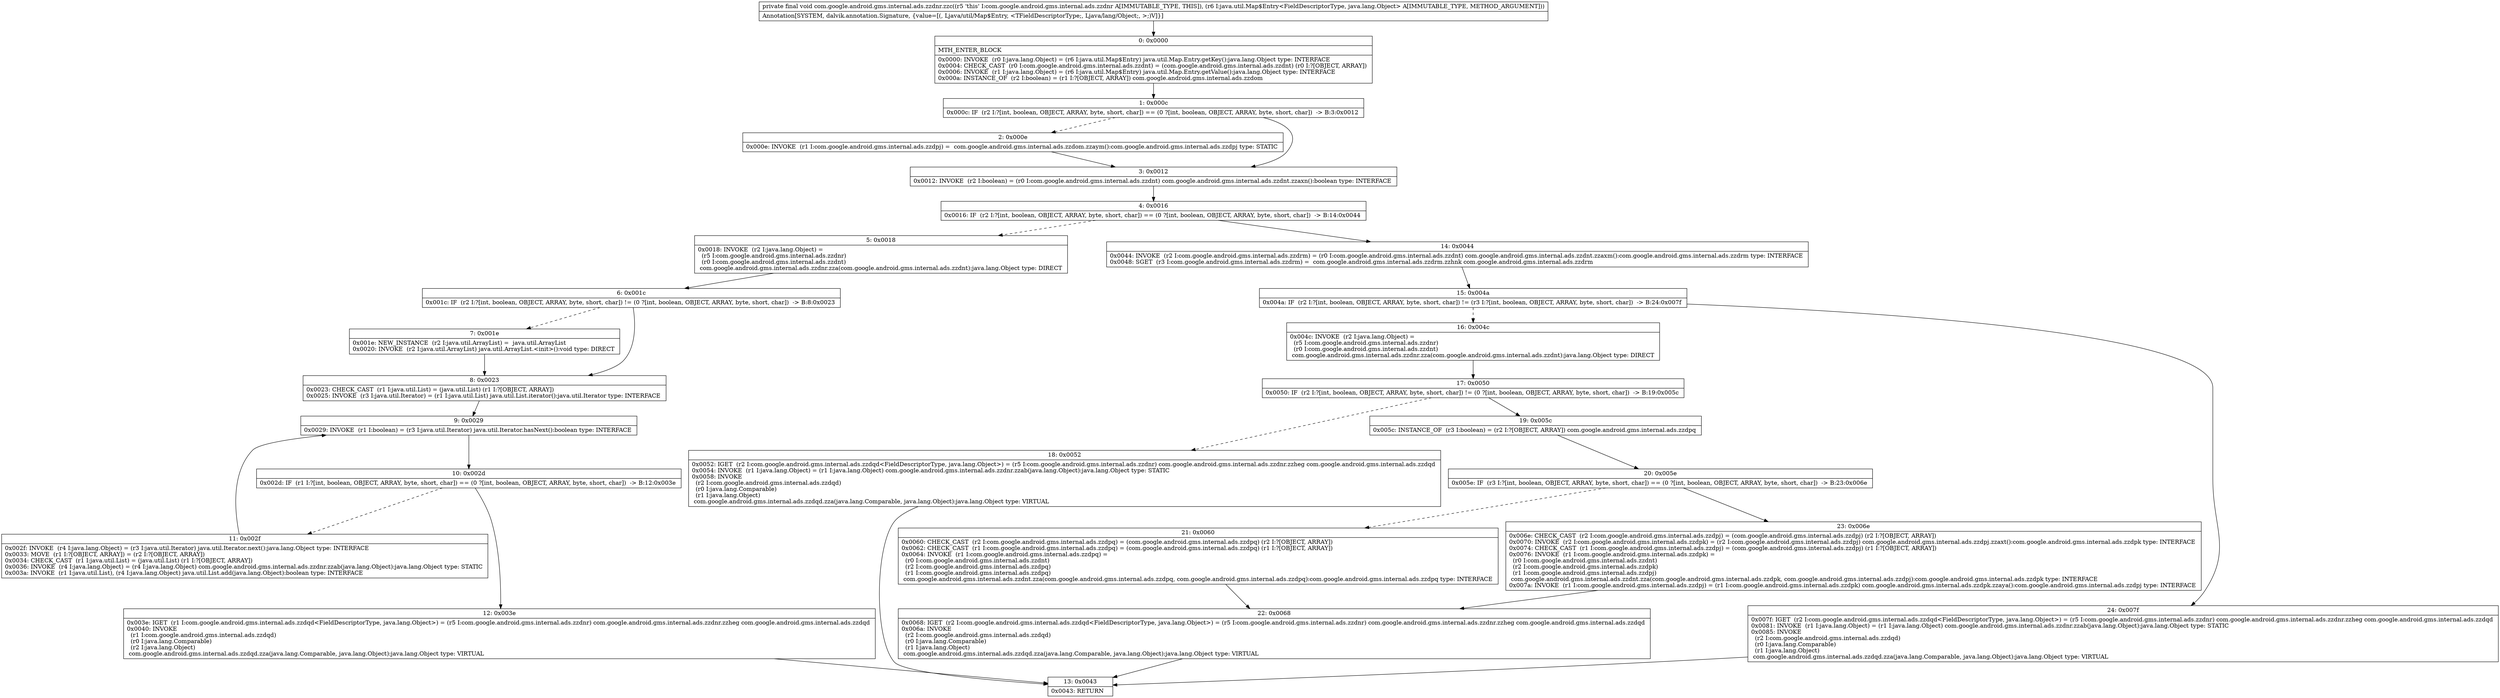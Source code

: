digraph "CFG forcom.google.android.gms.internal.ads.zzdnr.zzc(Ljava\/util\/Map$Entry;)V" {
Node_0 [shape=record,label="{0\:\ 0x0000|MTH_ENTER_BLOCK\l|0x0000: INVOKE  (r0 I:java.lang.Object) = (r6 I:java.util.Map$Entry) java.util.Map.Entry.getKey():java.lang.Object type: INTERFACE \l0x0004: CHECK_CAST  (r0 I:com.google.android.gms.internal.ads.zzdnt) = (com.google.android.gms.internal.ads.zzdnt) (r0 I:?[OBJECT, ARRAY]) \l0x0006: INVOKE  (r1 I:java.lang.Object) = (r6 I:java.util.Map$Entry) java.util.Map.Entry.getValue():java.lang.Object type: INTERFACE \l0x000a: INSTANCE_OF  (r2 I:boolean) = (r1 I:?[OBJECT, ARRAY]) com.google.android.gms.internal.ads.zzdom \l}"];
Node_1 [shape=record,label="{1\:\ 0x000c|0x000c: IF  (r2 I:?[int, boolean, OBJECT, ARRAY, byte, short, char]) == (0 ?[int, boolean, OBJECT, ARRAY, byte, short, char])  \-\> B:3:0x0012 \l}"];
Node_2 [shape=record,label="{2\:\ 0x000e|0x000e: INVOKE  (r1 I:com.google.android.gms.internal.ads.zzdpj) =  com.google.android.gms.internal.ads.zzdom.zzaym():com.google.android.gms.internal.ads.zzdpj type: STATIC \l}"];
Node_3 [shape=record,label="{3\:\ 0x0012|0x0012: INVOKE  (r2 I:boolean) = (r0 I:com.google.android.gms.internal.ads.zzdnt) com.google.android.gms.internal.ads.zzdnt.zzaxn():boolean type: INTERFACE \l}"];
Node_4 [shape=record,label="{4\:\ 0x0016|0x0016: IF  (r2 I:?[int, boolean, OBJECT, ARRAY, byte, short, char]) == (0 ?[int, boolean, OBJECT, ARRAY, byte, short, char])  \-\> B:14:0x0044 \l}"];
Node_5 [shape=record,label="{5\:\ 0x0018|0x0018: INVOKE  (r2 I:java.lang.Object) = \l  (r5 I:com.google.android.gms.internal.ads.zzdnr)\l  (r0 I:com.google.android.gms.internal.ads.zzdnt)\l com.google.android.gms.internal.ads.zzdnr.zza(com.google.android.gms.internal.ads.zzdnt):java.lang.Object type: DIRECT \l}"];
Node_6 [shape=record,label="{6\:\ 0x001c|0x001c: IF  (r2 I:?[int, boolean, OBJECT, ARRAY, byte, short, char]) != (0 ?[int, boolean, OBJECT, ARRAY, byte, short, char])  \-\> B:8:0x0023 \l}"];
Node_7 [shape=record,label="{7\:\ 0x001e|0x001e: NEW_INSTANCE  (r2 I:java.util.ArrayList) =  java.util.ArrayList \l0x0020: INVOKE  (r2 I:java.util.ArrayList) java.util.ArrayList.\<init\>():void type: DIRECT \l}"];
Node_8 [shape=record,label="{8\:\ 0x0023|0x0023: CHECK_CAST  (r1 I:java.util.List) = (java.util.List) (r1 I:?[OBJECT, ARRAY]) \l0x0025: INVOKE  (r3 I:java.util.Iterator) = (r1 I:java.util.List) java.util.List.iterator():java.util.Iterator type: INTERFACE \l}"];
Node_9 [shape=record,label="{9\:\ 0x0029|0x0029: INVOKE  (r1 I:boolean) = (r3 I:java.util.Iterator) java.util.Iterator.hasNext():boolean type: INTERFACE \l}"];
Node_10 [shape=record,label="{10\:\ 0x002d|0x002d: IF  (r1 I:?[int, boolean, OBJECT, ARRAY, byte, short, char]) == (0 ?[int, boolean, OBJECT, ARRAY, byte, short, char])  \-\> B:12:0x003e \l}"];
Node_11 [shape=record,label="{11\:\ 0x002f|0x002f: INVOKE  (r4 I:java.lang.Object) = (r3 I:java.util.Iterator) java.util.Iterator.next():java.lang.Object type: INTERFACE \l0x0033: MOVE  (r1 I:?[OBJECT, ARRAY]) = (r2 I:?[OBJECT, ARRAY]) \l0x0034: CHECK_CAST  (r1 I:java.util.List) = (java.util.List) (r1 I:?[OBJECT, ARRAY]) \l0x0036: INVOKE  (r4 I:java.lang.Object) = (r4 I:java.lang.Object) com.google.android.gms.internal.ads.zzdnr.zzab(java.lang.Object):java.lang.Object type: STATIC \l0x003a: INVOKE  (r1 I:java.util.List), (r4 I:java.lang.Object) java.util.List.add(java.lang.Object):boolean type: INTERFACE \l}"];
Node_12 [shape=record,label="{12\:\ 0x003e|0x003e: IGET  (r1 I:com.google.android.gms.internal.ads.zzdqd\<FieldDescriptorType, java.lang.Object\>) = (r5 I:com.google.android.gms.internal.ads.zzdnr) com.google.android.gms.internal.ads.zzdnr.zzheg com.google.android.gms.internal.ads.zzdqd \l0x0040: INVOKE  \l  (r1 I:com.google.android.gms.internal.ads.zzdqd)\l  (r0 I:java.lang.Comparable)\l  (r2 I:java.lang.Object)\l com.google.android.gms.internal.ads.zzdqd.zza(java.lang.Comparable, java.lang.Object):java.lang.Object type: VIRTUAL \l}"];
Node_13 [shape=record,label="{13\:\ 0x0043|0x0043: RETURN   \l}"];
Node_14 [shape=record,label="{14\:\ 0x0044|0x0044: INVOKE  (r2 I:com.google.android.gms.internal.ads.zzdrm) = (r0 I:com.google.android.gms.internal.ads.zzdnt) com.google.android.gms.internal.ads.zzdnt.zzaxm():com.google.android.gms.internal.ads.zzdrm type: INTERFACE \l0x0048: SGET  (r3 I:com.google.android.gms.internal.ads.zzdrm) =  com.google.android.gms.internal.ads.zzdrm.zzhnk com.google.android.gms.internal.ads.zzdrm \l}"];
Node_15 [shape=record,label="{15\:\ 0x004a|0x004a: IF  (r2 I:?[int, boolean, OBJECT, ARRAY, byte, short, char]) != (r3 I:?[int, boolean, OBJECT, ARRAY, byte, short, char])  \-\> B:24:0x007f \l}"];
Node_16 [shape=record,label="{16\:\ 0x004c|0x004c: INVOKE  (r2 I:java.lang.Object) = \l  (r5 I:com.google.android.gms.internal.ads.zzdnr)\l  (r0 I:com.google.android.gms.internal.ads.zzdnt)\l com.google.android.gms.internal.ads.zzdnr.zza(com.google.android.gms.internal.ads.zzdnt):java.lang.Object type: DIRECT \l}"];
Node_17 [shape=record,label="{17\:\ 0x0050|0x0050: IF  (r2 I:?[int, boolean, OBJECT, ARRAY, byte, short, char]) != (0 ?[int, boolean, OBJECT, ARRAY, byte, short, char])  \-\> B:19:0x005c \l}"];
Node_18 [shape=record,label="{18\:\ 0x0052|0x0052: IGET  (r2 I:com.google.android.gms.internal.ads.zzdqd\<FieldDescriptorType, java.lang.Object\>) = (r5 I:com.google.android.gms.internal.ads.zzdnr) com.google.android.gms.internal.ads.zzdnr.zzheg com.google.android.gms.internal.ads.zzdqd \l0x0054: INVOKE  (r1 I:java.lang.Object) = (r1 I:java.lang.Object) com.google.android.gms.internal.ads.zzdnr.zzab(java.lang.Object):java.lang.Object type: STATIC \l0x0058: INVOKE  \l  (r2 I:com.google.android.gms.internal.ads.zzdqd)\l  (r0 I:java.lang.Comparable)\l  (r1 I:java.lang.Object)\l com.google.android.gms.internal.ads.zzdqd.zza(java.lang.Comparable, java.lang.Object):java.lang.Object type: VIRTUAL \l}"];
Node_19 [shape=record,label="{19\:\ 0x005c|0x005c: INSTANCE_OF  (r3 I:boolean) = (r2 I:?[OBJECT, ARRAY]) com.google.android.gms.internal.ads.zzdpq \l}"];
Node_20 [shape=record,label="{20\:\ 0x005e|0x005e: IF  (r3 I:?[int, boolean, OBJECT, ARRAY, byte, short, char]) == (0 ?[int, boolean, OBJECT, ARRAY, byte, short, char])  \-\> B:23:0x006e \l}"];
Node_21 [shape=record,label="{21\:\ 0x0060|0x0060: CHECK_CAST  (r2 I:com.google.android.gms.internal.ads.zzdpq) = (com.google.android.gms.internal.ads.zzdpq) (r2 I:?[OBJECT, ARRAY]) \l0x0062: CHECK_CAST  (r1 I:com.google.android.gms.internal.ads.zzdpq) = (com.google.android.gms.internal.ads.zzdpq) (r1 I:?[OBJECT, ARRAY]) \l0x0064: INVOKE  (r1 I:com.google.android.gms.internal.ads.zzdpq) = \l  (r0 I:com.google.android.gms.internal.ads.zzdnt)\l  (r2 I:com.google.android.gms.internal.ads.zzdpq)\l  (r1 I:com.google.android.gms.internal.ads.zzdpq)\l com.google.android.gms.internal.ads.zzdnt.zza(com.google.android.gms.internal.ads.zzdpq, com.google.android.gms.internal.ads.zzdpq):com.google.android.gms.internal.ads.zzdpq type: INTERFACE \l}"];
Node_22 [shape=record,label="{22\:\ 0x0068|0x0068: IGET  (r2 I:com.google.android.gms.internal.ads.zzdqd\<FieldDescriptorType, java.lang.Object\>) = (r5 I:com.google.android.gms.internal.ads.zzdnr) com.google.android.gms.internal.ads.zzdnr.zzheg com.google.android.gms.internal.ads.zzdqd \l0x006a: INVOKE  \l  (r2 I:com.google.android.gms.internal.ads.zzdqd)\l  (r0 I:java.lang.Comparable)\l  (r1 I:java.lang.Object)\l com.google.android.gms.internal.ads.zzdqd.zza(java.lang.Comparable, java.lang.Object):java.lang.Object type: VIRTUAL \l}"];
Node_23 [shape=record,label="{23\:\ 0x006e|0x006e: CHECK_CAST  (r2 I:com.google.android.gms.internal.ads.zzdpj) = (com.google.android.gms.internal.ads.zzdpj) (r2 I:?[OBJECT, ARRAY]) \l0x0070: INVOKE  (r2 I:com.google.android.gms.internal.ads.zzdpk) = (r2 I:com.google.android.gms.internal.ads.zzdpj) com.google.android.gms.internal.ads.zzdpj.zzaxt():com.google.android.gms.internal.ads.zzdpk type: INTERFACE \l0x0074: CHECK_CAST  (r1 I:com.google.android.gms.internal.ads.zzdpj) = (com.google.android.gms.internal.ads.zzdpj) (r1 I:?[OBJECT, ARRAY]) \l0x0076: INVOKE  (r1 I:com.google.android.gms.internal.ads.zzdpk) = \l  (r0 I:com.google.android.gms.internal.ads.zzdnt)\l  (r2 I:com.google.android.gms.internal.ads.zzdpk)\l  (r1 I:com.google.android.gms.internal.ads.zzdpj)\l com.google.android.gms.internal.ads.zzdnt.zza(com.google.android.gms.internal.ads.zzdpk, com.google.android.gms.internal.ads.zzdpj):com.google.android.gms.internal.ads.zzdpk type: INTERFACE \l0x007a: INVOKE  (r1 I:com.google.android.gms.internal.ads.zzdpj) = (r1 I:com.google.android.gms.internal.ads.zzdpk) com.google.android.gms.internal.ads.zzdpk.zzaya():com.google.android.gms.internal.ads.zzdpj type: INTERFACE \l}"];
Node_24 [shape=record,label="{24\:\ 0x007f|0x007f: IGET  (r2 I:com.google.android.gms.internal.ads.zzdqd\<FieldDescriptorType, java.lang.Object\>) = (r5 I:com.google.android.gms.internal.ads.zzdnr) com.google.android.gms.internal.ads.zzdnr.zzheg com.google.android.gms.internal.ads.zzdqd \l0x0081: INVOKE  (r1 I:java.lang.Object) = (r1 I:java.lang.Object) com.google.android.gms.internal.ads.zzdnr.zzab(java.lang.Object):java.lang.Object type: STATIC \l0x0085: INVOKE  \l  (r2 I:com.google.android.gms.internal.ads.zzdqd)\l  (r0 I:java.lang.Comparable)\l  (r1 I:java.lang.Object)\l com.google.android.gms.internal.ads.zzdqd.zza(java.lang.Comparable, java.lang.Object):java.lang.Object type: VIRTUAL \l}"];
MethodNode[shape=record,label="{private final void com.google.android.gms.internal.ads.zzdnr.zzc((r5 'this' I:com.google.android.gms.internal.ads.zzdnr A[IMMUTABLE_TYPE, THIS]), (r6 I:java.util.Map$Entry\<FieldDescriptorType, java.lang.Object\> A[IMMUTABLE_TYPE, METHOD_ARGUMENT]))  | Annotation[SYSTEM, dalvik.annotation.Signature, \{value=[(, Ljava\/util\/Map$Entry, \<TFieldDescriptorType;, Ljava\/lang\/Object;, \>;)V]\}]\l}"];
MethodNode -> Node_0;
Node_0 -> Node_1;
Node_1 -> Node_2[style=dashed];
Node_1 -> Node_3;
Node_2 -> Node_3;
Node_3 -> Node_4;
Node_4 -> Node_5[style=dashed];
Node_4 -> Node_14;
Node_5 -> Node_6;
Node_6 -> Node_7[style=dashed];
Node_6 -> Node_8;
Node_7 -> Node_8;
Node_8 -> Node_9;
Node_9 -> Node_10;
Node_10 -> Node_11[style=dashed];
Node_10 -> Node_12;
Node_11 -> Node_9;
Node_12 -> Node_13;
Node_14 -> Node_15;
Node_15 -> Node_16[style=dashed];
Node_15 -> Node_24;
Node_16 -> Node_17;
Node_17 -> Node_18[style=dashed];
Node_17 -> Node_19;
Node_18 -> Node_13;
Node_19 -> Node_20;
Node_20 -> Node_21[style=dashed];
Node_20 -> Node_23;
Node_21 -> Node_22;
Node_22 -> Node_13;
Node_23 -> Node_22;
Node_24 -> Node_13;
}


